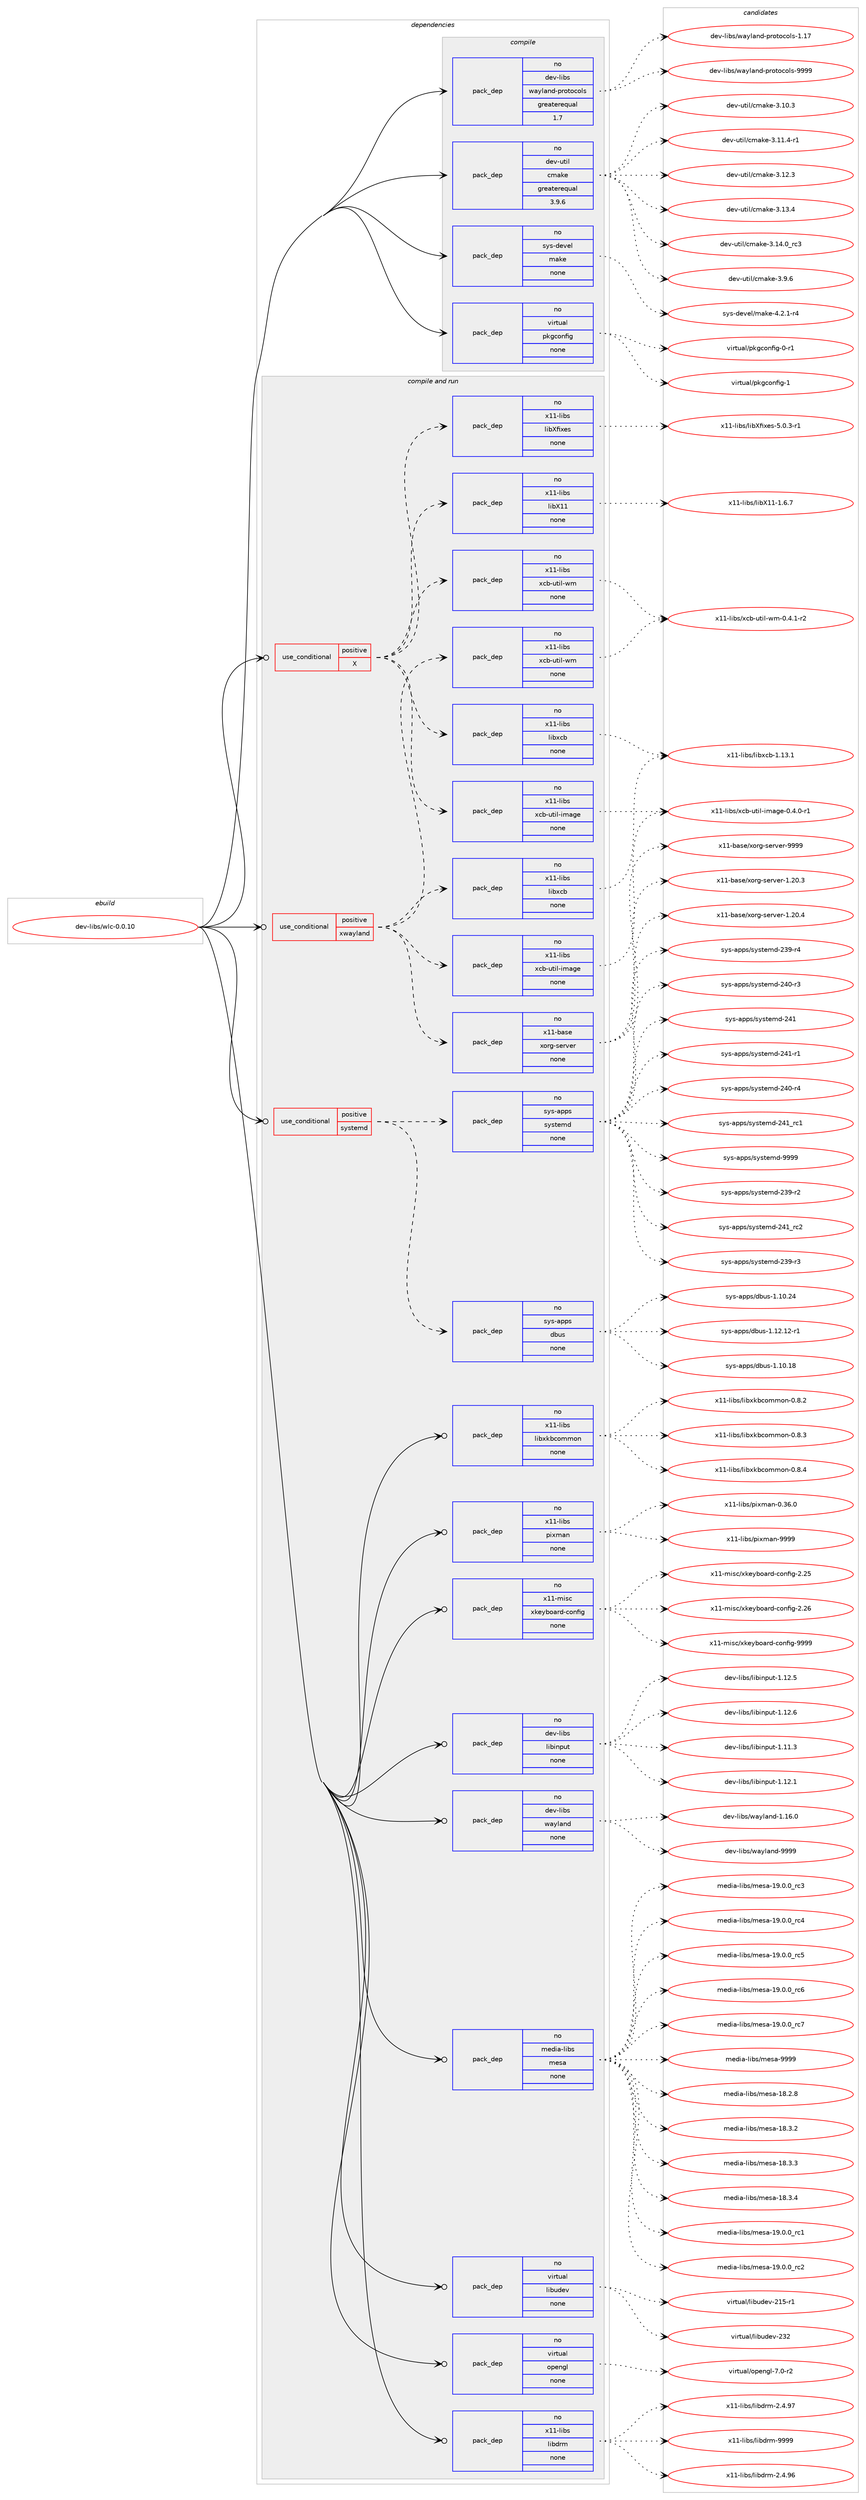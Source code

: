 digraph prolog {

# *************
# Graph options
# *************

newrank=true;
concentrate=true;
compound=true;
graph [rankdir=LR,fontname=Helvetica,fontsize=10,ranksep=1.5];#, ranksep=2.5, nodesep=0.2];
edge  [arrowhead=vee];
node  [fontname=Helvetica,fontsize=10];

# **********
# The ebuild
# **********

subgraph cluster_leftcol {
color=gray;
rank=same;
label=<<i>ebuild</i>>;
id [label="dev-libs/wlc-0.0.10", color=red, width=4, href="../dev-libs/wlc-0.0.10.svg"];
}

# ****************
# The dependencies
# ****************

subgraph cluster_midcol {
color=gray;
label=<<i>dependencies</i>>;
subgraph cluster_compile {
fillcolor="#eeeeee";
style=filled;
label=<<i>compile</i>>;
subgraph pack982595 {
dependency1372669 [label=<<TABLE BORDER="0" CELLBORDER="1" CELLSPACING="0" CELLPADDING="4" WIDTH="220"><TR><TD ROWSPAN="6" CELLPADDING="30">pack_dep</TD></TR><TR><TD WIDTH="110">no</TD></TR><TR><TD>dev-libs</TD></TR><TR><TD>wayland-protocols</TD></TR><TR><TD>greaterequal</TD></TR><TR><TD>1.7</TD></TR></TABLE>>, shape=none, color=blue];
}
id:e -> dependency1372669:w [weight=20,style="solid",arrowhead="vee"];
subgraph pack982596 {
dependency1372670 [label=<<TABLE BORDER="0" CELLBORDER="1" CELLSPACING="0" CELLPADDING="4" WIDTH="220"><TR><TD ROWSPAN="6" CELLPADDING="30">pack_dep</TD></TR><TR><TD WIDTH="110">no</TD></TR><TR><TD>dev-util</TD></TR><TR><TD>cmake</TD></TR><TR><TD>greaterequal</TD></TR><TR><TD>3.9.6</TD></TR></TABLE>>, shape=none, color=blue];
}
id:e -> dependency1372670:w [weight=20,style="solid",arrowhead="vee"];
subgraph pack982597 {
dependency1372671 [label=<<TABLE BORDER="0" CELLBORDER="1" CELLSPACING="0" CELLPADDING="4" WIDTH="220"><TR><TD ROWSPAN="6" CELLPADDING="30">pack_dep</TD></TR><TR><TD WIDTH="110">no</TD></TR><TR><TD>sys-devel</TD></TR><TR><TD>make</TD></TR><TR><TD>none</TD></TR><TR><TD></TD></TR></TABLE>>, shape=none, color=blue];
}
id:e -> dependency1372671:w [weight=20,style="solid",arrowhead="vee"];
subgraph pack982598 {
dependency1372672 [label=<<TABLE BORDER="0" CELLBORDER="1" CELLSPACING="0" CELLPADDING="4" WIDTH="220"><TR><TD ROWSPAN="6" CELLPADDING="30">pack_dep</TD></TR><TR><TD WIDTH="110">no</TD></TR><TR><TD>virtual</TD></TR><TR><TD>pkgconfig</TD></TR><TR><TD>none</TD></TR><TR><TD></TD></TR></TABLE>>, shape=none, color=blue];
}
id:e -> dependency1372672:w [weight=20,style="solid",arrowhead="vee"];
}
subgraph cluster_compileandrun {
fillcolor="#eeeeee";
style=filled;
label=<<i>compile and run</i>>;
subgraph cond367078 {
dependency1372673 [label=<<TABLE BORDER="0" CELLBORDER="1" CELLSPACING="0" CELLPADDING="4"><TR><TD ROWSPAN="3" CELLPADDING="10">use_conditional</TD></TR><TR><TD>positive</TD></TR><TR><TD>X</TD></TR></TABLE>>, shape=none, color=red];
subgraph pack982599 {
dependency1372674 [label=<<TABLE BORDER="0" CELLBORDER="1" CELLSPACING="0" CELLPADDING="4" WIDTH="220"><TR><TD ROWSPAN="6" CELLPADDING="30">pack_dep</TD></TR><TR><TD WIDTH="110">no</TD></TR><TR><TD>x11-libs</TD></TR><TR><TD>libX11</TD></TR><TR><TD>none</TD></TR><TR><TD></TD></TR></TABLE>>, shape=none, color=blue];
}
dependency1372673:e -> dependency1372674:w [weight=20,style="dashed",arrowhead="vee"];
subgraph pack982600 {
dependency1372675 [label=<<TABLE BORDER="0" CELLBORDER="1" CELLSPACING="0" CELLPADDING="4" WIDTH="220"><TR><TD ROWSPAN="6" CELLPADDING="30">pack_dep</TD></TR><TR><TD WIDTH="110">no</TD></TR><TR><TD>x11-libs</TD></TR><TR><TD>libxcb</TD></TR><TR><TD>none</TD></TR><TR><TD></TD></TR></TABLE>>, shape=none, color=blue];
}
dependency1372673:e -> dependency1372675:w [weight=20,style="dashed",arrowhead="vee"];
subgraph pack982601 {
dependency1372676 [label=<<TABLE BORDER="0" CELLBORDER="1" CELLSPACING="0" CELLPADDING="4" WIDTH="220"><TR><TD ROWSPAN="6" CELLPADDING="30">pack_dep</TD></TR><TR><TD WIDTH="110">no</TD></TR><TR><TD>x11-libs</TD></TR><TR><TD>xcb-util-image</TD></TR><TR><TD>none</TD></TR><TR><TD></TD></TR></TABLE>>, shape=none, color=blue];
}
dependency1372673:e -> dependency1372676:w [weight=20,style="dashed",arrowhead="vee"];
subgraph pack982602 {
dependency1372677 [label=<<TABLE BORDER="0" CELLBORDER="1" CELLSPACING="0" CELLPADDING="4" WIDTH="220"><TR><TD ROWSPAN="6" CELLPADDING="30">pack_dep</TD></TR><TR><TD WIDTH="110">no</TD></TR><TR><TD>x11-libs</TD></TR><TR><TD>xcb-util-wm</TD></TR><TR><TD>none</TD></TR><TR><TD></TD></TR></TABLE>>, shape=none, color=blue];
}
dependency1372673:e -> dependency1372677:w [weight=20,style="dashed",arrowhead="vee"];
subgraph pack982603 {
dependency1372678 [label=<<TABLE BORDER="0" CELLBORDER="1" CELLSPACING="0" CELLPADDING="4" WIDTH="220"><TR><TD ROWSPAN="6" CELLPADDING="30">pack_dep</TD></TR><TR><TD WIDTH="110">no</TD></TR><TR><TD>x11-libs</TD></TR><TR><TD>libXfixes</TD></TR><TR><TD>none</TD></TR><TR><TD></TD></TR></TABLE>>, shape=none, color=blue];
}
dependency1372673:e -> dependency1372678:w [weight=20,style="dashed",arrowhead="vee"];
}
id:e -> dependency1372673:w [weight=20,style="solid",arrowhead="odotvee"];
subgraph cond367079 {
dependency1372679 [label=<<TABLE BORDER="0" CELLBORDER="1" CELLSPACING="0" CELLPADDING="4"><TR><TD ROWSPAN="3" CELLPADDING="10">use_conditional</TD></TR><TR><TD>positive</TD></TR><TR><TD>systemd</TD></TR></TABLE>>, shape=none, color=red];
subgraph pack982604 {
dependency1372680 [label=<<TABLE BORDER="0" CELLBORDER="1" CELLSPACING="0" CELLPADDING="4" WIDTH="220"><TR><TD ROWSPAN="6" CELLPADDING="30">pack_dep</TD></TR><TR><TD WIDTH="110">no</TD></TR><TR><TD>sys-apps</TD></TR><TR><TD>systemd</TD></TR><TR><TD>none</TD></TR><TR><TD></TD></TR></TABLE>>, shape=none, color=blue];
}
dependency1372679:e -> dependency1372680:w [weight=20,style="dashed",arrowhead="vee"];
subgraph pack982605 {
dependency1372681 [label=<<TABLE BORDER="0" CELLBORDER="1" CELLSPACING="0" CELLPADDING="4" WIDTH="220"><TR><TD ROWSPAN="6" CELLPADDING="30">pack_dep</TD></TR><TR><TD WIDTH="110">no</TD></TR><TR><TD>sys-apps</TD></TR><TR><TD>dbus</TD></TR><TR><TD>none</TD></TR><TR><TD></TD></TR></TABLE>>, shape=none, color=blue];
}
dependency1372679:e -> dependency1372681:w [weight=20,style="dashed",arrowhead="vee"];
}
id:e -> dependency1372679:w [weight=20,style="solid",arrowhead="odotvee"];
subgraph cond367080 {
dependency1372682 [label=<<TABLE BORDER="0" CELLBORDER="1" CELLSPACING="0" CELLPADDING="4"><TR><TD ROWSPAN="3" CELLPADDING="10">use_conditional</TD></TR><TR><TD>positive</TD></TR><TR><TD>xwayland</TD></TR></TABLE>>, shape=none, color=red];
subgraph pack982606 {
dependency1372683 [label=<<TABLE BORDER="0" CELLBORDER="1" CELLSPACING="0" CELLPADDING="4" WIDTH="220"><TR><TD ROWSPAN="6" CELLPADDING="30">pack_dep</TD></TR><TR><TD WIDTH="110">no</TD></TR><TR><TD>x11-libs</TD></TR><TR><TD>libxcb</TD></TR><TR><TD>none</TD></TR><TR><TD></TD></TR></TABLE>>, shape=none, color=blue];
}
dependency1372682:e -> dependency1372683:w [weight=20,style="dashed",arrowhead="vee"];
subgraph pack982607 {
dependency1372684 [label=<<TABLE BORDER="0" CELLBORDER="1" CELLSPACING="0" CELLPADDING="4" WIDTH="220"><TR><TD ROWSPAN="6" CELLPADDING="30">pack_dep</TD></TR><TR><TD WIDTH="110">no</TD></TR><TR><TD>x11-libs</TD></TR><TR><TD>xcb-util-image</TD></TR><TR><TD>none</TD></TR><TR><TD></TD></TR></TABLE>>, shape=none, color=blue];
}
dependency1372682:e -> dependency1372684:w [weight=20,style="dashed",arrowhead="vee"];
subgraph pack982608 {
dependency1372685 [label=<<TABLE BORDER="0" CELLBORDER="1" CELLSPACING="0" CELLPADDING="4" WIDTH="220"><TR><TD ROWSPAN="6" CELLPADDING="30">pack_dep</TD></TR><TR><TD WIDTH="110">no</TD></TR><TR><TD>x11-libs</TD></TR><TR><TD>xcb-util-wm</TD></TR><TR><TD>none</TD></TR><TR><TD></TD></TR></TABLE>>, shape=none, color=blue];
}
dependency1372682:e -> dependency1372685:w [weight=20,style="dashed",arrowhead="vee"];
subgraph pack982609 {
dependency1372686 [label=<<TABLE BORDER="0" CELLBORDER="1" CELLSPACING="0" CELLPADDING="4" WIDTH="220"><TR><TD ROWSPAN="6" CELLPADDING="30">pack_dep</TD></TR><TR><TD WIDTH="110">no</TD></TR><TR><TD>x11-base</TD></TR><TR><TD>xorg-server</TD></TR><TR><TD>none</TD></TR><TR><TD></TD></TR></TABLE>>, shape=none, color=blue];
}
dependency1372682:e -> dependency1372686:w [weight=20,style="dashed",arrowhead="vee"];
}
id:e -> dependency1372682:w [weight=20,style="solid",arrowhead="odotvee"];
subgraph pack982610 {
dependency1372687 [label=<<TABLE BORDER="0" CELLBORDER="1" CELLSPACING="0" CELLPADDING="4" WIDTH="220"><TR><TD ROWSPAN="6" CELLPADDING="30">pack_dep</TD></TR><TR><TD WIDTH="110">no</TD></TR><TR><TD>dev-libs</TD></TR><TR><TD>libinput</TD></TR><TR><TD>none</TD></TR><TR><TD></TD></TR></TABLE>>, shape=none, color=blue];
}
id:e -> dependency1372687:w [weight=20,style="solid",arrowhead="odotvee"];
subgraph pack982611 {
dependency1372688 [label=<<TABLE BORDER="0" CELLBORDER="1" CELLSPACING="0" CELLPADDING="4" WIDTH="220"><TR><TD ROWSPAN="6" CELLPADDING="30">pack_dep</TD></TR><TR><TD WIDTH="110">no</TD></TR><TR><TD>dev-libs</TD></TR><TR><TD>wayland</TD></TR><TR><TD>none</TD></TR><TR><TD></TD></TR></TABLE>>, shape=none, color=blue];
}
id:e -> dependency1372688:w [weight=20,style="solid",arrowhead="odotvee"];
subgraph pack982612 {
dependency1372689 [label=<<TABLE BORDER="0" CELLBORDER="1" CELLSPACING="0" CELLPADDING="4" WIDTH="220"><TR><TD ROWSPAN="6" CELLPADDING="30">pack_dep</TD></TR><TR><TD WIDTH="110">no</TD></TR><TR><TD>media-libs</TD></TR><TR><TD>mesa</TD></TR><TR><TD>none</TD></TR><TR><TD></TD></TR></TABLE>>, shape=none, color=blue];
}
id:e -> dependency1372689:w [weight=20,style="solid",arrowhead="odotvee"];
subgraph pack982613 {
dependency1372690 [label=<<TABLE BORDER="0" CELLBORDER="1" CELLSPACING="0" CELLPADDING="4" WIDTH="220"><TR><TD ROWSPAN="6" CELLPADDING="30">pack_dep</TD></TR><TR><TD WIDTH="110">no</TD></TR><TR><TD>virtual</TD></TR><TR><TD>libudev</TD></TR><TR><TD>none</TD></TR><TR><TD></TD></TR></TABLE>>, shape=none, color=blue];
}
id:e -> dependency1372690:w [weight=20,style="solid",arrowhead="odotvee"];
subgraph pack982614 {
dependency1372691 [label=<<TABLE BORDER="0" CELLBORDER="1" CELLSPACING="0" CELLPADDING="4" WIDTH="220"><TR><TD ROWSPAN="6" CELLPADDING="30">pack_dep</TD></TR><TR><TD WIDTH="110">no</TD></TR><TR><TD>virtual</TD></TR><TR><TD>opengl</TD></TR><TR><TD>none</TD></TR><TR><TD></TD></TR></TABLE>>, shape=none, color=blue];
}
id:e -> dependency1372691:w [weight=20,style="solid",arrowhead="odotvee"];
subgraph pack982615 {
dependency1372692 [label=<<TABLE BORDER="0" CELLBORDER="1" CELLSPACING="0" CELLPADDING="4" WIDTH="220"><TR><TD ROWSPAN="6" CELLPADDING="30">pack_dep</TD></TR><TR><TD WIDTH="110">no</TD></TR><TR><TD>x11-libs</TD></TR><TR><TD>libdrm</TD></TR><TR><TD>none</TD></TR><TR><TD></TD></TR></TABLE>>, shape=none, color=blue];
}
id:e -> dependency1372692:w [weight=20,style="solid",arrowhead="odotvee"];
subgraph pack982616 {
dependency1372693 [label=<<TABLE BORDER="0" CELLBORDER="1" CELLSPACING="0" CELLPADDING="4" WIDTH="220"><TR><TD ROWSPAN="6" CELLPADDING="30">pack_dep</TD></TR><TR><TD WIDTH="110">no</TD></TR><TR><TD>x11-libs</TD></TR><TR><TD>libxkbcommon</TD></TR><TR><TD>none</TD></TR><TR><TD></TD></TR></TABLE>>, shape=none, color=blue];
}
id:e -> dependency1372693:w [weight=20,style="solid",arrowhead="odotvee"];
subgraph pack982617 {
dependency1372694 [label=<<TABLE BORDER="0" CELLBORDER="1" CELLSPACING="0" CELLPADDING="4" WIDTH="220"><TR><TD ROWSPAN="6" CELLPADDING="30">pack_dep</TD></TR><TR><TD WIDTH="110">no</TD></TR><TR><TD>x11-libs</TD></TR><TR><TD>pixman</TD></TR><TR><TD>none</TD></TR><TR><TD></TD></TR></TABLE>>, shape=none, color=blue];
}
id:e -> dependency1372694:w [weight=20,style="solid",arrowhead="odotvee"];
subgraph pack982618 {
dependency1372695 [label=<<TABLE BORDER="0" CELLBORDER="1" CELLSPACING="0" CELLPADDING="4" WIDTH="220"><TR><TD ROWSPAN="6" CELLPADDING="30">pack_dep</TD></TR><TR><TD WIDTH="110">no</TD></TR><TR><TD>x11-misc</TD></TR><TR><TD>xkeyboard-config</TD></TR><TR><TD>none</TD></TR><TR><TD></TD></TR></TABLE>>, shape=none, color=blue];
}
id:e -> dependency1372695:w [weight=20,style="solid",arrowhead="odotvee"];
}
subgraph cluster_run {
fillcolor="#eeeeee";
style=filled;
label=<<i>run</i>>;
}
}

# **************
# The candidates
# **************

subgraph cluster_choices {
rank=same;
color=gray;
label=<<i>candidates</i>>;

subgraph choice982595 {
color=black;
nodesep=1;
choice100101118451081059811547119971211089711010045112114111116111991111081154549464955 [label="dev-libs/wayland-protocols-1.17", color=red, width=4,href="../dev-libs/wayland-protocols-1.17.svg"];
choice100101118451081059811547119971211089711010045112114111116111991111081154557575757 [label="dev-libs/wayland-protocols-9999", color=red, width=4,href="../dev-libs/wayland-protocols-9999.svg"];
dependency1372669:e -> choice100101118451081059811547119971211089711010045112114111116111991111081154549464955:w [style=dotted,weight="100"];
dependency1372669:e -> choice100101118451081059811547119971211089711010045112114111116111991111081154557575757:w [style=dotted,weight="100"];
}
subgraph choice982596 {
color=black;
nodesep=1;
choice1001011184511711610510847991099710710145514649484651 [label="dev-util/cmake-3.10.3", color=red, width=4,href="../dev-util/cmake-3.10.3.svg"];
choice10010111845117116105108479910997107101455146494946524511449 [label="dev-util/cmake-3.11.4-r1", color=red, width=4,href="../dev-util/cmake-3.11.4-r1.svg"];
choice1001011184511711610510847991099710710145514649504651 [label="dev-util/cmake-3.12.3", color=red, width=4,href="../dev-util/cmake-3.12.3.svg"];
choice1001011184511711610510847991099710710145514649514652 [label="dev-util/cmake-3.13.4", color=red, width=4,href="../dev-util/cmake-3.13.4.svg"];
choice1001011184511711610510847991099710710145514649524648951149951 [label="dev-util/cmake-3.14.0_rc3", color=red, width=4,href="../dev-util/cmake-3.14.0_rc3.svg"];
choice10010111845117116105108479910997107101455146574654 [label="dev-util/cmake-3.9.6", color=red, width=4,href="../dev-util/cmake-3.9.6.svg"];
dependency1372670:e -> choice1001011184511711610510847991099710710145514649484651:w [style=dotted,weight="100"];
dependency1372670:e -> choice10010111845117116105108479910997107101455146494946524511449:w [style=dotted,weight="100"];
dependency1372670:e -> choice1001011184511711610510847991099710710145514649504651:w [style=dotted,weight="100"];
dependency1372670:e -> choice1001011184511711610510847991099710710145514649514652:w [style=dotted,weight="100"];
dependency1372670:e -> choice1001011184511711610510847991099710710145514649524648951149951:w [style=dotted,weight="100"];
dependency1372670:e -> choice10010111845117116105108479910997107101455146574654:w [style=dotted,weight="100"];
}
subgraph choice982597 {
color=black;
nodesep=1;
choice1151211154510010111810110847109971071014552465046494511452 [label="sys-devel/make-4.2.1-r4", color=red, width=4,href="../sys-devel/make-4.2.1-r4.svg"];
dependency1372671:e -> choice1151211154510010111810110847109971071014552465046494511452:w [style=dotted,weight="100"];
}
subgraph choice982598 {
color=black;
nodesep=1;
choice11810511411611797108471121071039911111010210510345484511449 [label="virtual/pkgconfig-0-r1", color=red, width=4,href="../virtual/pkgconfig-0-r1.svg"];
choice1181051141161179710847112107103991111101021051034549 [label="virtual/pkgconfig-1", color=red, width=4,href="../virtual/pkgconfig-1.svg"];
dependency1372672:e -> choice11810511411611797108471121071039911111010210510345484511449:w [style=dotted,weight="100"];
dependency1372672:e -> choice1181051141161179710847112107103991111101021051034549:w [style=dotted,weight="100"];
}
subgraph choice982599 {
color=black;
nodesep=1;
choice120494945108105981154710810598884949454946544655 [label="x11-libs/libX11-1.6.7", color=red, width=4,href="../x11-libs/libX11-1.6.7.svg"];
dependency1372674:e -> choice120494945108105981154710810598884949454946544655:w [style=dotted,weight="100"];
}
subgraph choice982600 {
color=black;
nodesep=1;
choice120494945108105981154710810598120999845494649514649 [label="x11-libs/libxcb-1.13.1", color=red, width=4,href="../x11-libs/libxcb-1.13.1.svg"];
dependency1372675:e -> choice120494945108105981154710810598120999845494649514649:w [style=dotted,weight="100"];
}
subgraph choice982601 {
color=black;
nodesep=1;
choice120494945108105981154712099984511711610510845105109971031014548465246484511449 [label="x11-libs/xcb-util-image-0.4.0-r1", color=red, width=4,href="../x11-libs/xcb-util-image-0.4.0-r1.svg"];
dependency1372676:e -> choice120494945108105981154712099984511711610510845105109971031014548465246484511449:w [style=dotted,weight="100"];
}
subgraph choice982602 {
color=black;
nodesep=1;
choice1204949451081059811547120999845117116105108451191094548465246494511450 [label="x11-libs/xcb-util-wm-0.4.1-r2", color=red, width=4,href="../x11-libs/xcb-util-wm-0.4.1-r2.svg"];
dependency1372677:e -> choice1204949451081059811547120999845117116105108451191094548465246494511450:w [style=dotted,weight="100"];
}
subgraph choice982603 {
color=black;
nodesep=1;
choice120494945108105981154710810598881021051201011154553464846514511449 [label="x11-libs/libXfixes-5.0.3-r1", color=red, width=4,href="../x11-libs/libXfixes-5.0.3-r1.svg"];
dependency1372678:e -> choice120494945108105981154710810598881021051201011154553464846514511449:w [style=dotted,weight="100"];
}
subgraph choice982604 {
color=black;
nodesep=1;
choice115121115459711211211547115121115116101109100455051574511450 [label="sys-apps/systemd-239-r2", color=red, width=4,href="../sys-apps/systemd-239-r2.svg"];
choice115121115459711211211547115121115116101109100455051574511451 [label="sys-apps/systemd-239-r3", color=red, width=4,href="../sys-apps/systemd-239-r3.svg"];
choice115121115459711211211547115121115116101109100455051574511452 [label="sys-apps/systemd-239-r4", color=red, width=4,href="../sys-apps/systemd-239-r4.svg"];
choice115121115459711211211547115121115116101109100455052484511451 [label="sys-apps/systemd-240-r3", color=red, width=4,href="../sys-apps/systemd-240-r3.svg"];
choice115121115459711211211547115121115116101109100455052484511452 [label="sys-apps/systemd-240-r4", color=red, width=4,href="../sys-apps/systemd-240-r4.svg"];
choice11512111545971121121154711512111511610110910045505249 [label="sys-apps/systemd-241", color=red, width=4,href="../sys-apps/systemd-241.svg"];
choice115121115459711211211547115121115116101109100455052494511449 [label="sys-apps/systemd-241-r1", color=red, width=4,href="../sys-apps/systemd-241-r1.svg"];
choice11512111545971121121154711512111511610110910045505249951149949 [label="sys-apps/systemd-241_rc1", color=red, width=4,href="../sys-apps/systemd-241_rc1.svg"];
choice11512111545971121121154711512111511610110910045505249951149950 [label="sys-apps/systemd-241_rc2", color=red, width=4,href="../sys-apps/systemd-241_rc2.svg"];
choice1151211154597112112115471151211151161011091004557575757 [label="sys-apps/systemd-9999", color=red, width=4,href="../sys-apps/systemd-9999.svg"];
dependency1372680:e -> choice115121115459711211211547115121115116101109100455051574511450:w [style=dotted,weight="100"];
dependency1372680:e -> choice115121115459711211211547115121115116101109100455051574511451:w [style=dotted,weight="100"];
dependency1372680:e -> choice115121115459711211211547115121115116101109100455051574511452:w [style=dotted,weight="100"];
dependency1372680:e -> choice115121115459711211211547115121115116101109100455052484511451:w [style=dotted,weight="100"];
dependency1372680:e -> choice115121115459711211211547115121115116101109100455052484511452:w [style=dotted,weight="100"];
dependency1372680:e -> choice11512111545971121121154711512111511610110910045505249:w [style=dotted,weight="100"];
dependency1372680:e -> choice115121115459711211211547115121115116101109100455052494511449:w [style=dotted,weight="100"];
dependency1372680:e -> choice11512111545971121121154711512111511610110910045505249951149949:w [style=dotted,weight="100"];
dependency1372680:e -> choice11512111545971121121154711512111511610110910045505249951149950:w [style=dotted,weight="100"];
dependency1372680:e -> choice1151211154597112112115471151211151161011091004557575757:w [style=dotted,weight="100"];
}
subgraph choice982605 {
color=black;
nodesep=1;
choice115121115459711211211547100981171154549464948464956 [label="sys-apps/dbus-1.10.18", color=red, width=4,href="../sys-apps/dbus-1.10.18.svg"];
choice115121115459711211211547100981171154549464948465052 [label="sys-apps/dbus-1.10.24", color=red, width=4,href="../sys-apps/dbus-1.10.24.svg"];
choice1151211154597112112115471009811711545494649504649504511449 [label="sys-apps/dbus-1.12.12-r1", color=red, width=4,href="../sys-apps/dbus-1.12.12-r1.svg"];
dependency1372681:e -> choice115121115459711211211547100981171154549464948464956:w [style=dotted,weight="100"];
dependency1372681:e -> choice115121115459711211211547100981171154549464948465052:w [style=dotted,weight="100"];
dependency1372681:e -> choice1151211154597112112115471009811711545494649504649504511449:w [style=dotted,weight="100"];
}
subgraph choice982606 {
color=black;
nodesep=1;
choice120494945108105981154710810598120999845494649514649 [label="x11-libs/libxcb-1.13.1", color=red, width=4,href="../x11-libs/libxcb-1.13.1.svg"];
dependency1372683:e -> choice120494945108105981154710810598120999845494649514649:w [style=dotted,weight="100"];
}
subgraph choice982607 {
color=black;
nodesep=1;
choice120494945108105981154712099984511711610510845105109971031014548465246484511449 [label="x11-libs/xcb-util-image-0.4.0-r1", color=red, width=4,href="../x11-libs/xcb-util-image-0.4.0-r1.svg"];
dependency1372684:e -> choice120494945108105981154712099984511711610510845105109971031014548465246484511449:w [style=dotted,weight="100"];
}
subgraph choice982608 {
color=black;
nodesep=1;
choice1204949451081059811547120999845117116105108451191094548465246494511450 [label="x11-libs/xcb-util-wm-0.4.1-r2", color=red, width=4,href="../x11-libs/xcb-util-wm-0.4.1-r2.svg"];
dependency1372685:e -> choice1204949451081059811547120999845117116105108451191094548465246494511450:w [style=dotted,weight="100"];
}
subgraph choice982609 {
color=black;
nodesep=1;
choice1204949459897115101471201111141034511510111411810111445494650484651 [label="x11-base/xorg-server-1.20.3", color=red, width=4,href="../x11-base/xorg-server-1.20.3.svg"];
choice1204949459897115101471201111141034511510111411810111445494650484652 [label="x11-base/xorg-server-1.20.4", color=red, width=4,href="../x11-base/xorg-server-1.20.4.svg"];
choice120494945989711510147120111114103451151011141181011144557575757 [label="x11-base/xorg-server-9999", color=red, width=4,href="../x11-base/xorg-server-9999.svg"];
dependency1372686:e -> choice1204949459897115101471201111141034511510111411810111445494650484651:w [style=dotted,weight="100"];
dependency1372686:e -> choice1204949459897115101471201111141034511510111411810111445494650484652:w [style=dotted,weight="100"];
dependency1372686:e -> choice120494945989711510147120111114103451151011141181011144557575757:w [style=dotted,weight="100"];
}
subgraph choice982610 {
color=black;
nodesep=1;
choice1001011184510810598115471081059810511011211711645494649494651 [label="dev-libs/libinput-1.11.3", color=red, width=4,href="../dev-libs/libinput-1.11.3.svg"];
choice1001011184510810598115471081059810511011211711645494649504649 [label="dev-libs/libinput-1.12.1", color=red, width=4,href="../dev-libs/libinput-1.12.1.svg"];
choice1001011184510810598115471081059810511011211711645494649504653 [label="dev-libs/libinput-1.12.5", color=red, width=4,href="../dev-libs/libinput-1.12.5.svg"];
choice1001011184510810598115471081059810511011211711645494649504654 [label="dev-libs/libinput-1.12.6", color=red, width=4,href="../dev-libs/libinput-1.12.6.svg"];
dependency1372687:e -> choice1001011184510810598115471081059810511011211711645494649494651:w [style=dotted,weight="100"];
dependency1372687:e -> choice1001011184510810598115471081059810511011211711645494649504649:w [style=dotted,weight="100"];
dependency1372687:e -> choice1001011184510810598115471081059810511011211711645494649504653:w [style=dotted,weight="100"];
dependency1372687:e -> choice1001011184510810598115471081059810511011211711645494649504654:w [style=dotted,weight="100"];
}
subgraph choice982611 {
color=black;
nodesep=1;
choice100101118451081059811547119971211089711010045494649544648 [label="dev-libs/wayland-1.16.0", color=red, width=4,href="../dev-libs/wayland-1.16.0.svg"];
choice10010111845108105981154711997121108971101004557575757 [label="dev-libs/wayland-9999", color=red, width=4,href="../dev-libs/wayland-9999.svg"];
dependency1372688:e -> choice100101118451081059811547119971211089711010045494649544648:w [style=dotted,weight="100"];
dependency1372688:e -> choice10010111845108105981154711997121108971101004557575757:w [style=dotted,weight="100"];
}
subgraph choice982612 {
color=black;
nodesep=1;
choice109101100105974510810598115471091011159745495646504656 [label="media-libs/mesa-18.2.8", color=red, width=4,href="../media-libs/mesa-18.2.8.svg"];
choice109101100105974510810598115471091011159745495646514650 [label="media-libs/mesa-18.3.2", color=red, width=4,href="../media-libs/mesa-18.3.2.svg"];
choice109101100105974510810598115471091011159745495646514651 [label="media-libs/mesa-18.3.3", color=red, width=4,href="../media-libs/mesa-18.3.3.svg"];
choice109101100105974510810598115471091011159745495646514652 [label="media-libs/mesa-18.3.4", color=red, width=4,href="../media-libs/mesa-18.3.4.svg"];
choice109101100105974510810598115471091011159745495746484648951149949 [label="media-libs/mesa-19.0.0_rc1", color=red, width=4,href="../media-libs/mesa-19.0.0_rc1.svg"];
choice109101100105974510810598115471091011159745495746484648951149950 [label="media-libs/mesa-19.0.0_rc2", color=red, width=4,href="../media-libs/mesa-19.0.0_rc2.svg"];
choice109101100105974510810598115471091011159745495746484648951149951 [label="media-libs/mesa-19.0.0_rc3", color=red, width=4,href="../media-libs/mesa-19.0.0_rc3.svg"];
choice109101100105974510810598115471091011159745495746484648951149952 [label="media-libs/mesa-19.0.0_rc4", color=red, width=4,href="../media-libs/mesa-19.0.0_rc4.svg"];
choice109101100105974510810598115471091011159745495746484648951149953 [label="media-libs/mesa-19.0.0_rc5", color=red, width=4,href="../media-libs/mesa-19.0.0_rc5.svg"];
choice109101100105974510810598115471091011159745495746484648951149954 [label="media-libs/mesa-19.0.0_rc6", color=red, width=4,href="../media-libs/mesa-19.0.0_rc6.svg"];
choice109101100105974510810598115471091011159745495746484648951149955 [label="media-libs/mesa-19.0.0_rc7", color=red, width=4,href="../media-libs/mesa-19.0.0_rc7.svg"];
choice10910110010597451081059811547109101115974557575757 [label="media-libs/mesa-9999", color=red, width=4,href="../media-libs/mesa-9999.svg"];
dependency1372689:e -> choice109101100105974510810598115471091011159745495646504656:w [style=dotted,weight="100"];
dependency1372689:e -> choice109101100105974510810598115471091011159745495646514650:w [style=dotted,weight="100"];
dependency1372689:e -> choice109101100105974510810598115471091011159745495646514651:w [style=dotted,weight="100"];
dependency1372689:e -> choice109101100105974510810598115471091011159745495646514652:w [style=dotted,weight="100"];
dependency1372689:e -> choice109101100105974510810598115471091011159745495746484648951149949:w [style=dotted,weight="100"];
dependency1372689:e -> choice109101100105974510810598115471091011159745495746484648951149950:w [style=dotted,weight="100"];
dependency1372689:e -> choice109101100105974510810598115471091011159745495746484648951149951:w [style=dotted,weight="100"];
dependency1372689:e -> choice109101100105974510810598115471091011159745495746484648951149952:w [style=dotted,weight="100"];
dependency1372689:e -> choice109101100105974510810598115471091011159745495746484648951149953:w [style=dotted,weight="100"];
dependency1372689:e -> choice109101100105974510810598115471091011159745495746484648951149954:w [style=dotted,weight="100"];
dependency1372689:e -> choice109101100105974510810598115471091011159745495746484648951149955:w [style=dotted,weight="100"];
dependency1372689:e -> choice10910110010597451081059811547109101115974557575757:w [style=dotted,weight="100"];
}
subgraph choice982613 {
color=black;
nodesep=1;
choice118105114116117971084710810598117100101118455049534511449 [label="virtual/libudev-215-r1", color=red, width=4,href="../virtual/libudev-215-r1.svg"];
choice11810511411611797108471081059811710010111845505150 [label="virtual/libudev-232", color=red, width=4,href="../virtual/libudev-232.svg"];
dependency1372690:e -> choice118105114116117971084710810598117100101118455049534511449:w [style=dotted,weight="100"];
dependency1372690:e -> choice11810511411611797108471081059811710010111845505150:w [style=dotted,weight="100"];
}
subgraph choice982614 {
color=black;
nodesep=1;
choice1181051141161179710847111112101110103108455546484511450 [label="virtual/opengl-7.0-r2", color=red, width=4,href="../virtual/opengl-7.0-r2.svg"];
dependency1372691:e -> choice1181051141161179710847111112101110103108455546484511450:w [style=dotted,weight="100"];
}
subgraph choice982615 {
color=black;
nodesep=1;
choice12049494510810598115471081059810011410945504652465754 [label="x11-libs/libdrm-2.4.96", color=red, width=4,href="../x11-libs/libdrm-2.4.96.svg"];
choice12049494510810598115471081059810011410945504652465755 [label="x11-libs/libdrm-2.4.97", color=red, width=4,href="../x11-libs/libdrm-2.4.97.svg"];
choice1204949451081059811547108105981001141094557575757 [label="x11-libs/libdrm-9999", color=red, width=4,href="../x11-libs/libdrm-9999.svg"];
dependency1372692:e -> choice12049494510810598115471081059810011410945504652465754:w [style=dotted,weight="100"];
dependency1372692:e -> choice12049494510810598115471081059810011410945504652465755:w [style=dotted,weight="100"];
dependency1372692:e -> choice1204949451081059811547108105981001141094557575757:w [style=dotted,weight="100"];
}
subgraph choice982616 {
color=black;
nodesep=1;
choice1204949451081059811547108105981201079899111109109111110454846564650 [label="x11-libs/libxkbcommon-0.8.2", color=red, width=4,href="../x11-libs/libxkbcommon-0.8.2.svg"];
choice1204949451081059811547108105981201079899111109109111110454846564651 [label="x11-libs/libxkbcommon-0.8.3", color=red, width=4,href="../x11-libs/libxkbcommon-0.8.3.svg"];
choice1204949451081059811547108105981201079899111109109111110454846564652 [label="x11-libs/libxkbcommon-0.8.4", color=red, width=4,href="../x11-libs/libxkbcommon-0.8.4.svg"];
dependency1372693:e -> choice1204949451081059811547108105981201079899111109109111110454846564650:w [style=dotted,weight="100"];
dependency1372693:e -> choice1204949451081059811547108105981201079899111109109111110454846564651:w [style=dotted,weight="100"];
dependency1372693:e -> choice1204949451081059811547108105981201079899111109109111110454846564652:w [style=dotted,weight="100"];
}
subgraph choice982617 {
color=black;
nodesep=1;
choice12049494510810598115471121051201099711045484651544648 [label="x11-libs/pixman-0.36.0", color=red, width=4,href="../x11-libs/pixman-0.36.0.svg"];
choice1204949451081059811547112105120109971104557575757 [label="x11-libs/pixman-9999", color=red, width=4,href="../x11-libs/pixman-9999.svg"];
dependency1372694:e -> choice12049494510810598115471121051201099711045484651544648:w [style=dotted,weight="100"];
dependency1372694:e -> choice1204949451081059811547112105120109971104557575757:w [style=dotted,weight="100"];
}
subgraph choice982618 {
color=black;
nodesep=1;
choice1204949451091051159947120107101121981119711410045991111101021051034550465053 [label="x11-misc/xkeyboard-config-2.25", color=red, width=4,href="../x11-misc/xkeyboard-config-2.25.svg"];
choice1204949451091051159947120107101121981119711410045991111101021051034550465054 [label="x11-misc/xkeyboard-config-2.26", color=red, width=4,href="../x11-misc/xkeyboard-config-2.26.svg"];
choice1204949451091051159947120107101121981119711410045991111101021051034557575757 [label="x11-misc/xkeyboard-config-9999", color=red, width=4,href="../x11-misc/xkeyboard-config-9999.svg"];
dependency1372695:e -> choice1204949451091051159947120107101121981119711410045991111101021051034550465053:w [style=dotted,weight="100"];
dependency1372695:e -> choice1204949451091051159947120107101121981119711410045991111101021051034550465054:w [style=dotted,weight="100"];
dependency1372695:e -> choice1204949451091051159947120107101121981119711410045991111101021051034557575757:w [style=dotted,weight="100"];
}
}

}
